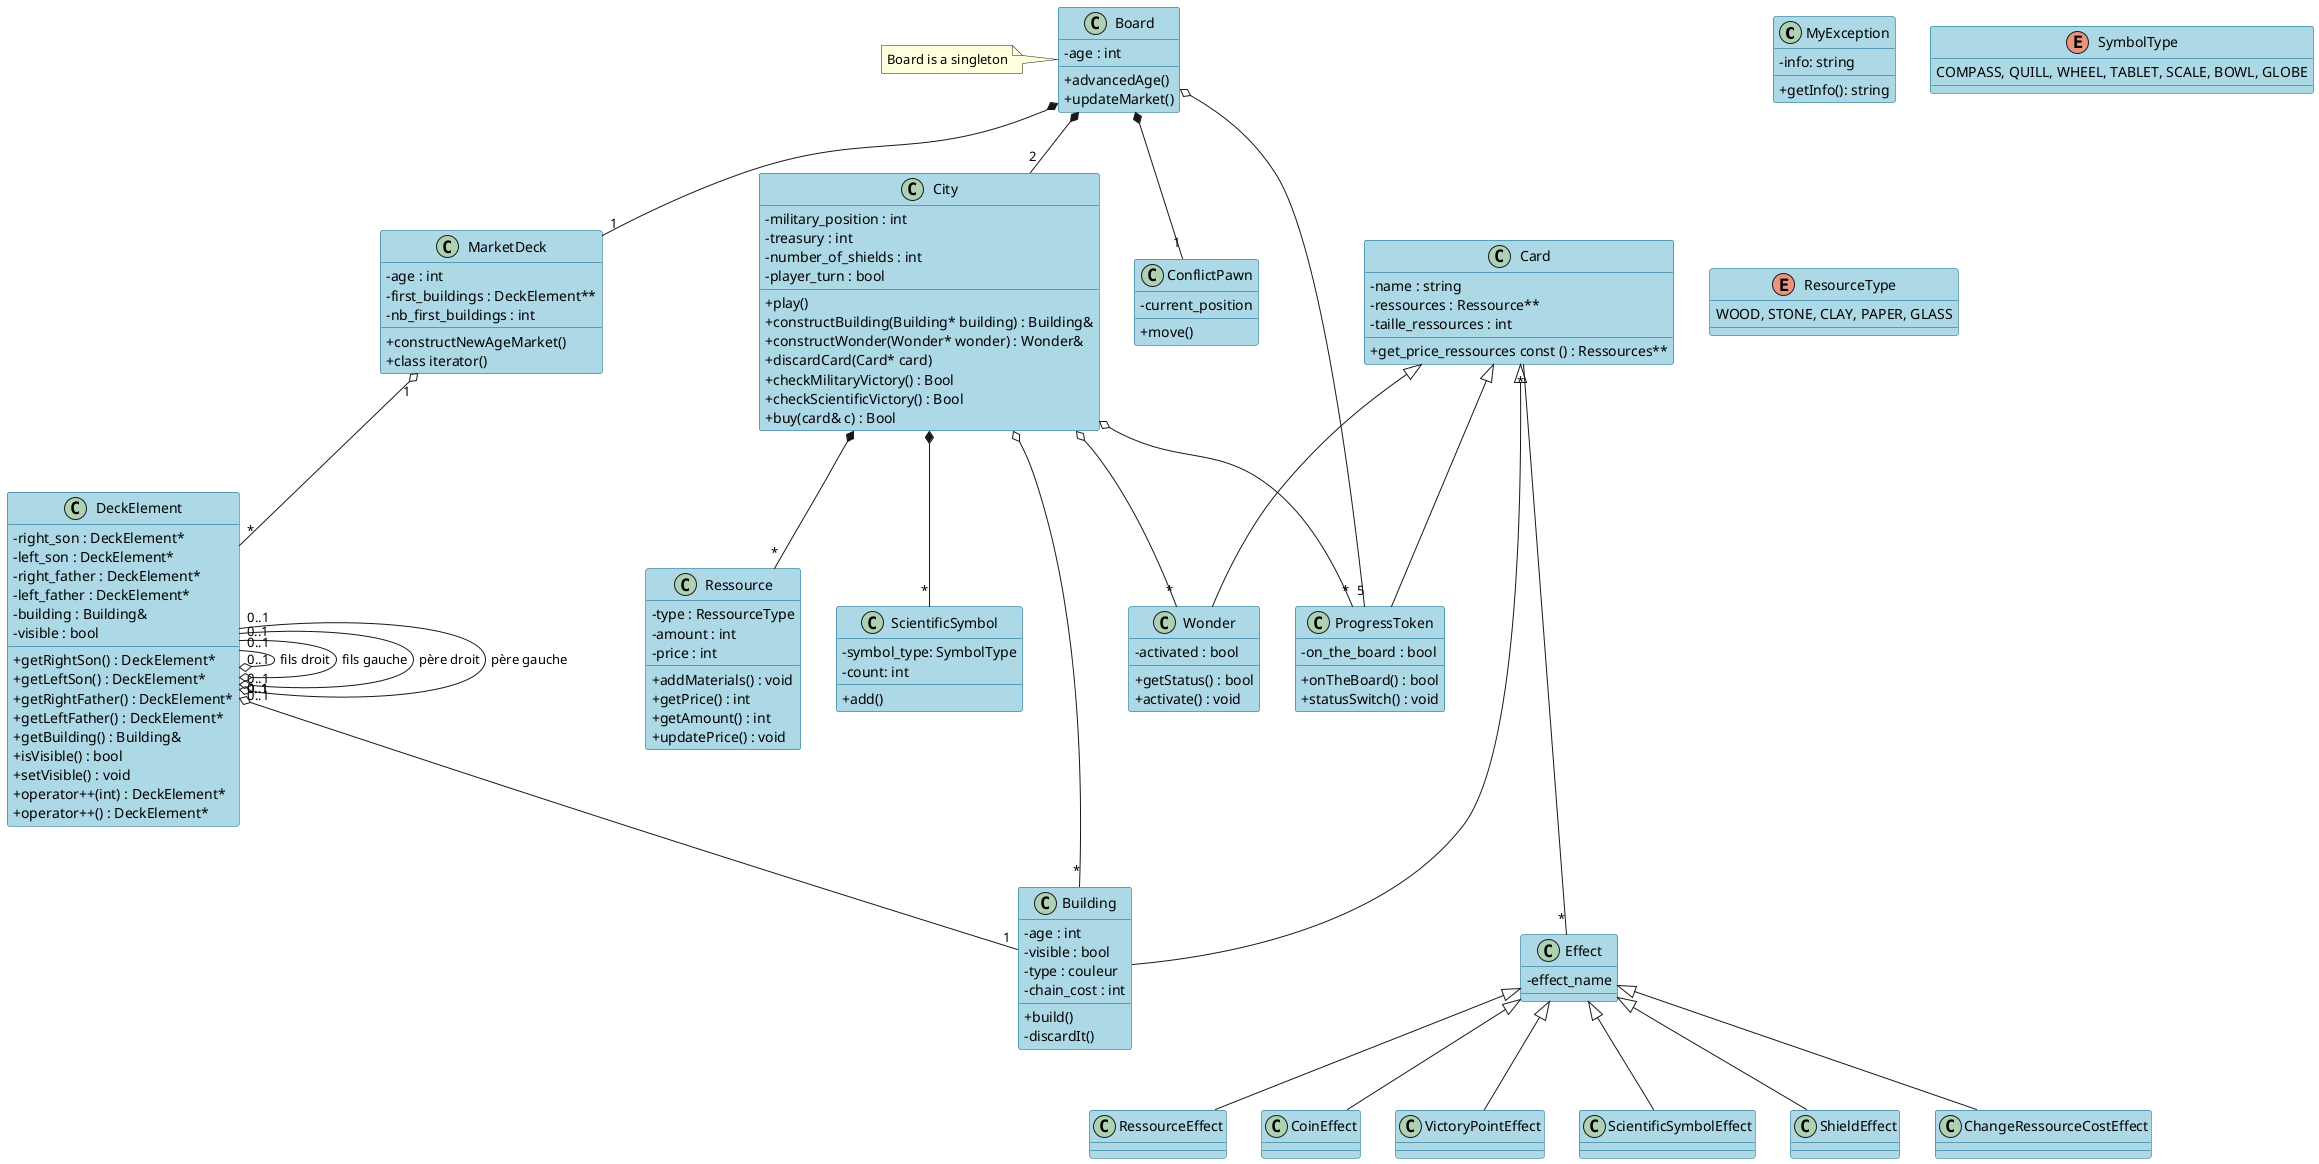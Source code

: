 @startuml
!define MyBackgroundColor #lightblue
!define MyBorderColor #005f87

skinparam class {
  BackgroundColor MyBackgroundColor
  BorderColor MyBorderColor
}
skinparam classAttributeIconSize 0


class MyException {
    -info: string
    +getInfo(): string
}

class Board {
  -age : int
  +advancedAge()
  +updateMarket()
}
note left of Board : Board is a singleton

class City{
 -military_position : int
  -treasury : int
  -number_of_shields : int
  -player_turn : bool
  +play()
  +constructBuilding(Building* building) : Building&
  +constructWonder(Wonder* wonder) : Wonder&
  +discardCard(Card* card)
  +checkMilitaryVictory() : Bool
  +checkScientificVictory() : Bool
  +buy(card& c) : Bool
}

class ScientificSymbol{
  -symbol_type: SymbolType
  -count: int 
  
  +add()
}

class Card{
  -name : string
  -ressources : Ressource**
  -taille_ressources : int
  +get_price_ressources const () : Ressources**
} 



class Building{
  -age : int
  -visible : bool
  -type : couleur
  -chain_cost : int
  +build()
  -discardIt()
  
  
}

class Wonder{
  -activated : bool
  
  +getStatus() : bool
  +activate() : void
}

class ProgressToken{
  -on_the_board : bool
  +onTheBoard() : bool
  +statusSwitch() : void
}

class ConflictPawn{
  -current_position
  
  +move()
}


class MarketDeck{
  -age : int
  -first_buildings : DeckElement**
  -nb_first_buildings : int
  +constructNewAgeMarket()
  +class iterator()
}
class DeckElement{
  -right_son : DeckElement*
  -left_son : DeckElement*
  -right_father : DeckElement*
  -left_father : DeckElement*
  -building : Building&
  -visible : bool
  +getRightSon() : DeckElement*
  +getLeftSon() : DeckElement*
  +getRightFather() : DeckElement*
  +getLeftFather() : DeckElement*
  +getBuilding() : Building&
  +isVisible() : bool
  +setVisible() : void
  +operator++(int) : DeckElement*
  +operator++() : DeckElement*
}

class Ressource{
  -type : RessourceType
  -amount : int
  -price : int
  
  +addMaterials() : void
  +getPrice() : int
  +getAmount() : int
  +updatePrice() : void
}
class Effect{
    -effect_name
}

/'
class InstantReplaying{
  +apply()
}

class AdversaryPaysMoneyToBank{
  +apply()
}
class AddVictoryPoint{
  +apply()
}

class MoveConflictPawn{
  +apply()
}
class AddRessource{
  +apply()
}

class DiscardAdversaryBrownCard{
  +apply()
}

class AddRessourceChoice{
  +apply()
}
class BuildOneDiscardedBuilding{
  +apply()
}
class ChooseOneProgressTokenWithinThreeDiscarded{
  +apply()
}

class EarnFourMoneyPerBuildingChaining{
  +apply()
}

class NewWondersHaveInstantReplaying{
  +apply()
}

class MoveConflictPawnOneMorePerNewRed{
  +apply()
}

class EarnThreeVictoryPointsPerProgressTokenAtEndGame{
  +apply()
}

class TakeScientificSymbol{
  +apply()
}

class TakeAdversaryTradeMoney{
  +apply()
}

class WonderCostReducedByX{
  +apply()
}



class EarnXMoneyPerMostAtConstruct{
  +apply()
}

class EarnXMoneyPerWonderAtConstruct{
  +apply()
}

class EarnXVictoryPointPerMostWonderAtEndGame{
  +apply()
}

class EarnXVictoryPointPerGoldAndBrownMostAtEndGame{
  +apply()
}

class EarnXVictoryPointPerThingMostAtEndGame{
  -thing
  +apply()
}

class ChangeMarketRule{
  +apply()
}'/


enum SymbolType {
    COMPASS, QUILL, WHEEL, TABLET, SCALE, BOWL, GLOBE
}

enum ResourceType {
    WOOD, STONE, CLAY, PAPER, GLASS
}

Board *-- "2" City
Board o-- "5" ProgressToken 
Board *-- "1" MarketDeck
Board *-- "1" ConflictPawn

MarketDeck "1" o-- "*" DeckElement

DeckElement o-- "1" Building
/'Effect <|--  AddRessourceChoice
Effect <|--  ChangeMarketRule
Effect <|--  EarnXVictoryPointPerThingMostAtEndGame
Effect <|--  EarnXVictoryPointPerGoldAndBrownMostAtEndGame
Effect <|--  EarnXVictoryPointPerMostWonderAtEndGame
Effect <|--  EarnXMoneyPerWonderAtConstruct
Effect <|--  EarnXMoneyPerMostAtConstruct
Effect <|--  WonderCostReducedByX
Effect <|--  TakeAdversaryTradeMoney
Effect <|--  TakeScientificSymbol
Effect <|--  EarnThreeVictoryPointsPerProgressTokenAtEndGame
Effect <|--  MoveConflictPawnOneMorePerNewRed
Effect <|--  NewWondersHaveInstantReplaying
Effect <|--  EarnFourMoneyPerBuildingChaining
Effect <|--  ChooseOneProgressTokenWithinThreeDiscarded
Effect <|--  BuildOneDiscardedBuilding
Effect <|--  DiscardAdversaryBrownCard
Effect <|--  AddRessource
Effect <|--  MoveConflictPawn
Effect <|--  AddVictoryPoint
Effect <|--  AdversaryPaysMoneyToBank
Effect <|--  InstantReplaying'/
DeckElement "0..1" --o "0..1" DeckElement : fils droit
DeckElement "0..1" --o "0..1" DeckElement : fils gauche
DeckElement "0..1" --o "0..1" DeckElement : père droit
DeckElement "0..1" --o "0..1" DeckElement : père gauche

Effect <|--  RessourceEffect
Effect <|--  CoinEffect
Effect <|--  VictoryPointEffect
Effect <|--  ScientificSymbolEffect
Effect <|--  ShieldEffect
Effect <|--  ChangeRessourceCostEffect

Card "*" --- "*" Effect
Card <|-- Building
Card <|-- Wonder
Card <|-- ProgressToken

City o-- "*" Building
City o-- "*" Wonder
City o-- "*" ProgressToken
City *-- "*" ScientificSymbol
City *-- "*" Ressource



@enduml

